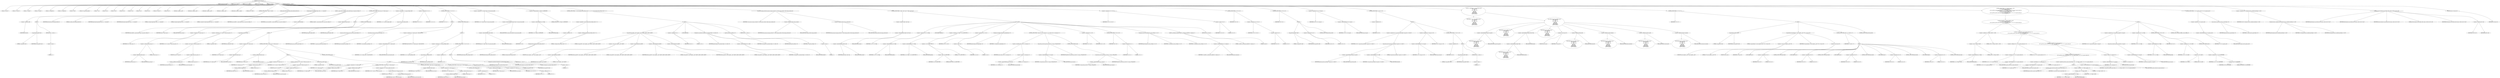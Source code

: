 digraph hostapd_notif_assoc {  
"1000124" [label = "(METHOD,hostapd_notif_assoc)" ]
"1000125" [label = "(PARAM,hostapd_data *hapd)" ]
"1000126" [label = "(PARAM,const u8 *addr)" ]
"1000127" [label = "(PARAM,const u8 *req_ies)" ]
"1000128" [label = "(PARAM,size_t req_ies_len)" ]
"1000129" [label = "(PARAM,int reassoc)" ]
"1000130" [label = "(BLOCK,,)" ]
"1000131" [label = "(LOCAL,v9: const u8 *)" ]
"1000132" [label = "(LOCAL,v10: const u8 *)" ]
"1000133" [label = "(LOCAL,v11: sta_info *)" ]
"1000134" [label = "(LOCAL,v12: sta_info *)" ]
"1000135" [label = "(LOCAL,v13: unsigned int)" ]
"1000136" [label = "(LOCAL,v14: unsigned int)" ]
"1000137" [label = "(LOCAL,v15: bool)" ]
"1000138" [label = "(LOCAL,v16: wpa_state_machine *)" ]
"1000139" [label = "(LOCAL,v17: int)" ]
"1000140" [label = "(LOCAL,v18: int)" ]
"1000141" [label = "(LOCAL,v19: u32)" ]
"1000142" [label = "(LOCAL,v20: int)" ]
"1000143" [label = "(LOCAL,v21: int)" ]
"1000144" [label = "(LOCAL,v22: int)" ]
"1000145" [label = "(LOCAL,v24: int)" ]
"1000146" [label = "(LOCAL,v25: const u8 *)" ]
"1000147" [label = "(LOCAL,v26: u8 *)" ]
"1000148" [label = "(LOCAL,fmt: unsigned __int8 *)" ]
"1000149" [label = "(LOCAL,fmta: unsigned __int8 *)" ]
"1000150" [label = "(LOCAL,fmtb: unsigned __int8 *)" ]
"1000151" [label = "(LOCAL,fmtc: unsigned __int8 *)" ]
"1000152" [label = "(LOCAL,elems: ieee802_11_elems)" ]
"1000153" [label = "(LOCAL,buf: u8 [ 1064 ])" ]
"1000154" [label = "(CONTROL_STRUCTURE,if ( !addr ),if ( !addr ))" ]
"1000155" [label = "(<operator>.logicalNot,!addr)" ]
"1000156" [label = "(IDENTIFIER,addr,!addr)" ]
"1000157" [label = "(BLOCK,,)" ]
"1000158" [label = "(wpa_printf,wpa_printf(2, fmt))" ]
"1000159" [label = "(LITERAL,2,wpa_printf(2, fmt))" ]
"1000160" [label = "(IDENTIFIER,fmt,wpa_printf(2, fmt))" ]
"1000161" [label = "(RETURN,return -1;,return -1;)" ]
"1000162" [label = "(<operator>.minus,-1)" ]
"1000163" [label = "(LITERAL,1,-1)" ]
"1000164" [label = "(random_add_randomness,random_add_randomness(addr, 6u))" ]
"1000165" [label = "(IDENTIFIER,addr,random_add_randomness(addr, 6u))" ]
"1000166" [label = "(LITERAL,6u,random_add_randomness(addr, 6u))" ]
"1000167" [label = "(hostapd_logger,hostapd_logger(hapd, addr, 1u, 2, \"associated\"))" ]
"1000168" [label = "(IDENTIFIER,hapd,hostapd_logger(hapd, addr, 1u, 2, \"associated\"))" ]
"1000169" [label = "(IDENTIFIER,addr,hostapd_logger(hapd, addr, 1u, 2, \"associated\"))" ]
"1000170" [label = "(LITERAL,1u,hostapd_logger(hapd, addr, 1u, 2, \"associated\"))" ]
"1000171" [label = "(LITERAL,2,hostapd_logger(hapd, addr, 1u, 2, \"associated\"))" ]
"1000172" [label = "(LITERAL,\"associated\",hostapd_logger(hapd, addr, 1u, 2, \"associated\"))" ]
"1000173" [label = "(ieee802_11_parse_elems,ieee802_11_parse_elems(req_ies, req_ies_len, &elems, 0))" ]
"1000174" [label = "(IDENTIFIER,req_ies,ieee802_11_parse_elems(req_ies, req_ies_len, &elems, 0))" ]
"1000175" [label = "(IDENTIFIER,req_ies_len,ieee802_11_parse_elems(req_ies, req_ies_len, &elems, 0))" ]
"1000176" [label = "(<operator>.addressOf,&elems)" ]
"1000177" [label = "(IDENTIFIER,elems,ieee802_11_parse_elems(req_ies, req_ies_len, &elems, 0))" ]
"1000178" [label = "(LITERAL,0,ieee802_11_parse_elems(req_ies, req_ies_len, &elems, 0))" ]
"1000179" [label = "(CONTROL_STRUCTURE,if ( elems.wps_ie ),if ( elems.wps_ie ))" ]
"1000180" [label = "(<operator>.fieldAccess,elems.wps_ie)" ]
"1000181" [label = "(IDENTIFIER,elems,if ( elems.wps_ie ))" ]
"1000182" [label = "(FIELD_IDENTIFIER,wps_ie,wps_ie)" ]
"1000183" [label = "(BLOCK,,)" ]
"1000184" [label = "(<operator>.assignment,v9 = elems.wps_ie - 2)" ]
"1000185" [label = "(IDENTIFIER,v9,v9 = elems.wps_ie - 2)" ]
"1000186" [label = "(<operator>.subtraction,elems.wps_ie - 2)" ]
"1000187" [label = "(<operator>.fieldAccess,elems.wps_ie)" ]
"1000188" [label = "(IDENTIFIER,elems,elems.wps_ie - 2)" ]
"1000189" [label = "(FIELD_IDENTIFIER,wps_ie,wps_ie)" ]
"1000190" [label = "(LITERAL,2,elems.wps_ie - 2)" ]
"1000191" [label = "(<operator>.assignment,v10 = (const u8 *)(elems.wps_ie_len + 2))" ]
"1000192" [label = "(IDENTIFIER,v10,v10 = (const u8 *)(elems.wps_ie_len + 2))" ]
"1000193" [label = "(<operator>.cast,(const u8 *)(elems.wps_ie_len + 2))" ]
"1000194" [label = "(UNKNOWN,const u8 *,const u8 *)" ]
"1000195" [label = "(<operator>.addition,elems.wps_ie_len + 2)" ]
"1000196" [label = "(<operator>.fieldAccess,elems.wps_ie_len)" ]
"1000197" [label = "(IDENTIFIER,elems,elems.wps_ie_len + 2)" ]
"1000198" [label = "(FIELD_IDENTIFIER,wps_ie_len,wps_ie_len)" ]
"1000199" [label = "(LITERAL,2,elems.wps_ie_len + 2)" ]
"1000200" [label = "(wpa_printf,wpa_printf(2, fmta))" ]
"1000201" [label = "(LITERAL,2,wpa_printf(2, fmta))" ]
"1000202" [label = "(IDENTIFIER,fmta,wpa_printf(2, fmta))" ]
"1000203" [label = "(CONTROL_STRUCTURE,else,else)" ]
"1000204" [label = "(BLOCK,,)" ]
"1000205" [label = "(<operator>.assignment,v25 = elems.rsn_ie)" ]
"1000206" [label = "(IDENTIFIER,v25,v25 = elems.rsn_ie)" ]
"1000207" [label = "(<operator>.fieldAccess,elems.rsn_ie)" ]
"1000208" [label = "(IDENTIFIER,elems,v25 = elems.rsn_ie)" ]
"1000209" [label = "(FIELD_IDENTIFIER,rsn_ie,rsn_ie)" ]
"1000210" [label = "(CONTROL_STRUCTURE,if ( elems.rsn_ie ),if ( elems.rsn_ie ))" ]
"1000211" [label = "(<operator>.fieldAccess,elems.rsn_ie)" ]
"1000212" [label = "(IDENTIFIER,elems,if ( elems.rsn_ie ))" ]
"1000213" [label = "(FIELD_IDENTIFIER,rsn_ie,rsn_ie)" ]
"1000214" [label = "(BLOCK,,)" ]
"1000215" [label = "(<operator>.assignment,v9 = elems.rsn_ie - 2)" ]
"1000216" [label = "(IDENTIFIER,v9,v9 = elems.rsn_ie - 2)" ]
"1000217" [label = "(<operator>.subtraction,elems.rsn_ie - 2)" ]
"1000218" [label = "(<operator>.fieldAccess,elems.rsn_ie)" ]
"1000219" [label = "(IDENTIFIER,elems,elems.rsn_ie - 2)" ]
"1000220" [label = "(FIELD_IDENTIFIER,rsn_ie,rsn_ie)" ]
"1000221" [label = "(LITERAL,2,elems.rsn_ie - 2)" ]
"1000222" [label = "(<operator>.assignment,v10 = (const u8 *)(elems.rsn_ie_len + 2))" ]
"1000223" [label = "(IDENTIFIER,v10,v10 = (const u8 *)(elems.rsn_ie_len + 2))" ]
"1000224" [label = "(<operator>.cast,(const u8 *)(elems.rsn_ie_len + 2))" ]
"1000225" [label = "(UNKNOWN,const u8 *,const u8 *)" ]
"1000226" [label = "(<operator>.addition,elems.rsn_ie_len + 2)" ]
"1000227" [label = "(<operator>.fieldAccess,elems.rsn_ie_len)" ]
"1000228" [label = "(IDENTIFIER,elems,elems.rsn_ie_len + 2)" ]
"1000229" [label = "(FIELD_IDENTIFIER,rsn_ie_len,rsn_ie_len)" ]
"1000230" [label = "(LITERAL,2,elems.rsn_ie_len + 2)" ]
"1000231" [label = "(wpa_printf,wpa_printf(2, fmta))" ]
"1000232" [label = "(LITERAL,2,wpa_printf(2, fmta))" ]
"1000233" [label = "(IDENTIFIER,fmta,wpa_printf(2, fmta))" ]
"1000234" [label = "(CONTROL_STRUCTURE,else,else)" ]
"1000235" [label = "(BLOCK,,)" ]
"1000236" [label = "(<operator>.assignment,v10 = elems.wpa_ie)" ]
"1000237" [label = "(IDENTIFIER,v10,v10 = elems.wpa_ie)" ]
"1000238" [label = "(<operator>.fieldAccess,elems.wpa_ie)" ]
"1000239" [label = "(IDENTIFIER,elems,v10 = elems.wpa_ie)" ]
"1000240" [label = "(FIELD_IDENTIFIER,wpa_ie,wpa_ie)" ]
"1000241" [label = "(CONTROL_STRUCTURE,if ( elems.wpa_ie ),if ( elems.wpa_ie ))" ]
"1000242" [label = "(<operator>.fieldAccess,elems.wpa_ie)" ]
"1000243" [label = "(IDENTIFIER,elems,if ( elems.wpa_ie ))" ]
"1000244" [label = "(FIELD_IDENTIFIER,wpa_ie,wpa_ie)" ]
"1000245" [label = "(<operator>.assignment,v25 = (const u8 *)elems.wpa_ie_len)" ]
"1000246" [label = "(IDENTIFIER,v25,v25 = (const u8 *)elems.wpa_ie_len)" ]
"1000247" [label = "(<operator>.cast,(const u8 *)elems.wpa_ie_len)" ]
"1000248" [label = "(UNKNOWN,const u8 *,const u8 *)" ]
"1000249" [label = "(<operator>.fieldAccess,elems.wpa_ie_len)" ]
"1000250" [label = "(IDENTIFIER,elems,(const u8 *)elems.wpa_ie_len)" ]
"1000251" [label = "(FIELD_IDENTIFIER,wpa_ie_len,wpa_ie_len)" ]
"1000252" [label = "(CONTROL_STRUCTURE,if ( elems.wpa_ie ),if ( elems.wpa_ie ))" ]
"1000253" [label = "(<operator>.fieldAccess,elems.wpa_ie)" ]
"1000254" [label = "(IDENTIFIER,elems,if ( elems.wpa_ie ))" ]
"1000255" [label = "(FIELD_IDENTIFIER,wpa_ie,wpa_ie)" ]
"1000256" [label = "(<operator>.assignment,v9 = elems.wpa_ie - 2)" ]
"1000257" [label = "(IDENTIFIER,v9,v9 = elems.wpa_ie - 2)" ]
"1000258" [label = "(<operator>.subtraction,elems.wpa_ie - 2)" ]
"1000259" [label = "(<operator>.fieldAccess,elems.wpa_ie)" ]
"1000260" [label = "(IDENTIFIER,elems,elems.wpa_ie - 2)" ]
"1000261" [label = "(FIELD_IDENTIFIER,wpa_ie,wpa_ie)" ]
"1000262" [label = "(LITERAL,2,elems.wpa_ie - 2)" ]
"1000263" [label = "(CONTROL_STRUCTURE,else,else)" ]
"1000264" [label = "(<operator>.assignment,v9 = 0)" ]
"1000265" [label = "(IDENTIFIER,v9,v9 = 0)" ]
"1000266" [label = "(LITERAL,0,v9 = 0)" ]
"1000267" [label = "(CONTROL_STRUCTURE,if ( elems.wpa_ie ),if ( elems.wpa_ie ))" ]
"1000268" [label = "(<operator>.fieldAccess,elems.wpa_ie)" ]
"1000269" [label = "(IDENTIFIER,elems,if ( elems.wpa_ie ))" ]
"1000270" [label = "(FIELD_IDENTIFIER,wpa_ie,wpa_ie)" ]
"1000271" [label = "(<operator>.assignment,v10 = v25 + 2)" ]
"1000272" [label = "(IDENTIFIER,v10,v10 = v25 + 2)" ]
"1000273" [label = "(<operator>.addition,v25 + 2)" ]
"1000274" [label = "(IDENTIFIER,v25,v25 + 2)" ]
"1000275" [label = "(LITERAL,2,v25 + 2)" ]
"1000276" [label = "(wpa_printf,wpa_printf(2, fmta))" ]
"1000277" [label = "(LITERAL,2,wpa_printf(2, fmta))" ]
"1000278" [label = "(IDENTIFIER,fmta,wpa_printf(2, fmta))" ]
"1000279" [label = "(<operator>.assignment,v11 = ap_get_sta(hapd, addr))" ]
"1000280" [label = "(IDENTIFIER,v11,v11 = ap_get_sta(hapd, addr))" ]
"1000281" [label = "(ap_get_sta,ap_get_sta(hapd, addr))" ]
"1000282" [label = "(IDENTIFIER,hapd,ap_get_sta(hapd, addr))" ]
"1000283" [label = "(IDENTIFIER,addr,ap_get_sta(hapd, addr))" ]
"1000284" [label = "(<operator>.assignment,v12 = v11)" ]
"1000285" [label = "(IDENTIFIER,v12,v12 = v11)" ]
"1000286" [label = "(IDENTIFIER,v11,v12 = v11)" ]
"1000287" [label = "(CONTROL_STRUCTURE,if ( v11 ),if ( v11 ))" ]
"1000288" [label = "(IDENTIFIER,v11,if ( v11 ))" ]
"1000289" [label = "(BLOCK,,)" ]
"1000290" [label = "(ap_sta_no_session_timeout,ap_sta_no_session_timeout(hapd, v11))" ]
"1000291" [label = "(IDENTIFIER,hapd,ap_sta_no_session_timeout(hapd, v11))" ]
"1000292" [label = "(IDENTIFIER,v11,ap_sta_no_session_timeout(hapd, v11))" ]
"1000293" [label = "(accounting_sta_stop,accounting_sta_stop(hapd, v12))" ]
"1000294" [label = "(IDENTIFIER,hapd,accounting_sta_stop(hapd, v12))" ]
"1000295" [label = "(IDENTIFIER,v12,accounting_sta_stop(hapd, v12))" ]
"1000296" [label = "(<operator>.assignment,v12->timeout_next = STA_NULLFUNC)" ]
"1000297" [label = "(<operator>.indirectFieldAccess,v12->timeout_next)" ]
"1000298" [label = "(IDENTIFIER,v12,v12->timeout_next = STA_NULLFUNC)" ]
"1000299" [label = "(FIELD_IDENTIFIER,timeout_next,timeout_next)" ]
"1000300" [label = "(IDENTIFIER,STA_NULLFUNC,v12->timeout_next = STA_NULLFUNC)" ]
"1000301" [label = "(CONTROL_STRUCTURE,else,else)" ]
"1000302" [label = "(BLOCK,,)" ]
"1000303" [label = "(<operator>.assignment,v12 = ap_sta_add(hapd, addr))" ]
"1000304" [label = "(IDENTIFIER,v12,v12 = ap_sta_add(hapd, addr))" ]
"1000305" [label = "(ap_sta_add,ap_sta_add(hapd, addr))" ]
"1000306" [label = "(IDENTIFIER,hapd,ap_sta_add(hapd, addr))" ]
"1000307" [label = "(IDENTIFIER,addr,ap_sta_add(hapd, addr))" ]
"1000308" [label = "(CONTROL_STRUCTURE,if ( !v12 ),if ( !v12 ))" ]
"1000309" [label = "(<operator>.logicalNot,!v12)" ]
"1000310" [label = "(IDENTIFIER,v12,!v12)" ]
"1000311" [label = "(BLOCK,,)" ]
"1000312" [label = "(hostapd_drv_sta_disassoc,hostapd_drv_sta_disassoc(hapd, addr, 5))" ]
"1000313" [label = "(IDENTIFIER,hapd,hostapd_drv_sta_disassoc(hapd, addr, 5))" ]
"1000314" [label = "(IDENTIFIER,addr,hostapd_drv_sta_disassoc(hapd, addr, 5))" ]
"1000315" [label = "(LITERAL,5,hostapd_drv_sta_disassoc(hapd, addr, 5))" ]
"1000316" [label = "(RETURN,return -1;,return -1;)" ]
"1000317" [label = "(<operator>.minus,-1)" ]
"1000318" [label = "(LITERAL,1,-1)" ]
"1000319" [label = "(<operator>.assignment,v13 = hapd->iface->drv_max_acl_mac_addrs)" ]
"1000320" [label = "(IDENTIFIER,v13,v13 = hapd->iface->drv_max_acl_mac_addrs)" ]
"1000321" [label = "(<operator>.indirectFieldAccess,hapd->iface->drv_max_acl_mac_addrs)" ]
"1000322" [label = "(<operator>.indirectFieldAccess,hapd->iface)" ]
"1000323" [label = "(IDENTIFIER,hapd,v13 = hapd->iface->drv_max_acl_mac_addrs)" ]
"1000324" [label = "(FIELD_IDENTIFIER,iface,iface)" ]
"1000325" [label = "(FIELD_IDENTIFIER,drv_max_acl_mac_addrs,drv_max_acl_mac_addrs)" ]
"1000326" [label = "(<operators>.assignmentAnd,v12->flags &= 0xFFFECFFF)" ]
"1000327" [label = "(<operator>.indirectFieldAccess,v12->flags)" ]
"1000328" [label = "(IDENTIFIER,v12,v12->flags &= 0xFFFECFFF)" ]
"1000329" [label = "(FIELD_IDENTIFIER,flags,flags)" ]
"1000330" [label = "(LITERAL,0xFFFECFFF,v12->flags &= 0xFFFECFFF)" ]
"1000331" [label = "(CONTROL_STRUCTURE,if ( !v13 && hostapd_check_acl(hapd, addr, 0) != 1 ),if ( !v13 && hostapd_check_acl(hapd, addr, 0) != 1 ))" ]
"1000332" [label = "(<operator>.logicalAnd,!v13 && hostapd_check_acl(hapd, addr, 0) != 1)" ]
"1000333" [label = "(<operator>.logicalNot,!v13)" ]
"1000334" [label = "(IDENTIFIER,v13,!v13)" ]
"1000335" [label = "(<operator>.notEquals,hostapd_check_acl(hapd, addr, 0) != 1)" ]
"1000336" [label = "(hostapd_check_acl,hostapd_check_acl(hapd, addr, 0))" ]
"1000337" [label = "(IDENTIFIER,hapd,hostapd_check_acl(hapd, addr, 0))" ]
"1000338" [label = "(IDENTIFIER,addr,hostapd_check_acl(hapd, addr, 0))" ]
"1000339" [label = "(LITERAL,0,hostapd_check_acl(hapd, addr, 0))" ]
"1000340" [label = "(LITERAL,1,hostapd_check_acl(hapd, addr, 0) != 1)" ]
"1000341" [label = "(BLOCK,,)" ]
"1000342" [label = "(wpa_printf,wpa_printf(3, (const unsigned __int8 *)addr[2], addr[3], addr[4], addr[5]))" ]
"1000343" [label = "(LITERAL,3,wpa_printf(3, (const unsigned __int8 *)addr[2], addr[3], addr[4], addr[5]))" ]
"1000344" [label = "(<operator>.cast,(const unsigned __int8 *)addr[2])" ]
"1000345" [label = "(UNKNOWN,const unsigned __int8 *,const unsigned __int8 *)" ]
"1000346" [label = "(<operator>.indirectIndexAccess,addr[2])" ]
"1000347" [label = "(IDENTIFIER,addr,(const unsigned __int8 *)addr[2])" ]
"1000348" [label = "(LITERAL,2,(const unsigned __int8 *)addr[2])" ]
"1000349" [label = "(<operator>.indirectIndexAccess,addr[3])" ]
"1000350" [label = "(IDENTIFIER,addr,wpa_printf(3, (const unsigned __int8 *)addr[2], addr[3], addr[4], addr[5]))" ]
"1000351" [label = "(LITERAL,3,wpa_printf(3, (const unsigned __int8 *)addr[2], addr[3], addr[4], addr[5]))" ]
"1000352" [label = "(<operator>.indirectIndexAccess,addr[4])" ]
"1000353" [label = "(IDENTIFIER,addr,wpa_printf(3, (const unsigned __int8 *)addr[2], addr[3], addr[4], addr[5]))" ]
"1000354" [label = "(LITERAL,4,wpa_printf(3, (const unsigned __int8 *)addr[2], addr[3], addr[4], addr[5]))" ]
"1000355" [label = "(<operator>.indirectIndexAccess,addr[5])" ]
"1000356" [label = "(IDENTIFIER,addr,wpa_printf(3, (const unsigned __int8 *)addr[2], addr[3], addr[4], addr[5]))" ]
"1000357" [label = "(LITERAL,5,wpa_printf(3, (const unsigned __int8 *)addr[2], addr[3], addr[4], addr[5]))" ]
"1000358" [label = "(<operator>.assignment,v24 = 1)" ]
"1000359" [label = "(IDENTIFIER,v24,v24 = 1)" ]
"1000360" [label = "(LITERAL,1,v24 = 1)" ]
"1000361" [label = "(JUMP_TARGET,fail)" ]
"1000362" [label = "(hostapd_drv_sta_disassoc,hostapd_drv_sta_disassoc(hapd, v12->addr, v24))" ]
"1000363" [label = "(IDENTIFIER,hapd,hostapd_drv_sta_disassoc(hapd, v12->addr, v24))" ]
"1000364" [label = "(<operator>.indirectFieldAccess,v12->addr)" ]
"1000365" [label = "(IDENTIFIER,v12,hostapd_drv_sta_disassoc(hapd, v12->addr, v24))" ]
"1000366" [label = "(FIELD_IDENTIFIER,addr,addr)" ]
"1000367" [label = "(IDENTIFIER,v24,hostapd_drv_sta_disassoc(hapd, v12->addr, v24))" ]
"1000368" [label = "(ap_free_sta,ap_free_sta(hapd, v12))" ]
"1000369" [label = "(IDENTIFIER,hapd,ap_free_sta(hapd, v12))" ]
"1000370" [label = "(IDENTIFIER,v12,ap_free_sta(hapd, v12))" ]
"1000371" [label = "(RETURN,return -1;,return -1;)" ]
"1000372" [label = "(<operator>.minus,-1)" ]
"1000373" [label = "(LITERAL,1,-1)" ]
"1000374" [label = "(ap_copy_sta_supp_op_classes,ap_copy_sta_supp_op_classes(v12, elems.supp_op_classes, elems.supp_op_classes_len))" ]
"1000375" [label = "(IDENTIFIER,v12,ap_copy_sta_supp_op_classes(v12, elems.supp_op_classes, elems.supp_op_classes_len))" ]
"1000376" [label = "(<operator>.fieldAccess,elems.supp_op_classes)" ]
"1000377" [label = "(IDENTIFIER,elems,ap_copy_sta_supp_op_classes(v12, elems.supp_op_classes, elems.supp_op_classes_len))" ]
"1000378" [label = "(FIELD_IDENTIFIER,supp_op_classes,supp_op_classes)" ]
"1000379" [label = "(<operator>.fieldAccess,elems.supp_op_classes_len)" ]
"1000380" [label = "(IDENTIFIER,elems,ap_copy_sta_supp_op_classes(v12, elems.supp_op_classes, elems.supp_op_classes_len))" ]
"1000381" [label = "(FIELD_IDENTIFIER,supp_op_classes_len,supp_op_classes_len)" ]
"1000382" [label = "(CONTROL_STRUCTURE,if ( !hapd->conf->wpa ),if ( !hapd->conf->wpa ))" ]
"1000383" [label = "(<operator>.logicalNot,!hapd->conf->wpa)" ]
"1000384" [label = "(<operator>.indirectFieldAccess,hapd->conf->wpa)" ]
"1000385" [label = "(<operator>.indirectFieldAccess,hapd->conf)" ]
"1000386" [label = "(IDENTIFIER,hapd,!hapd->conf->wpa)" ]
"1000387" [label = "(FIELD_IDENTIFIER,conf,conf)" ]
"1000388" [label = "(FIELD_IDENTIFIER,wpa,wpa)" ]
"1000389" [label = "(BLOCK,,)" ]
"1000390" [label = "(<operator>.assignment,v14 = v12->flags)" ]
"1000391" [label = "(IDENTIFIER,v14,v14 = v12->flags)" ]
"1000392" [label = "(<operator>.indirectFieldAccess,v12->flags)" ]
"1000393" [label = "(IDENTIFIER,v12,v14 = v12->flags)" ]
"1000394" [label = "(FIELD_IDENTIFIER,flags,flags)" ]
"1000395" [label = "(JUMP_TARGET,LABEL_18)" ]
"1000396" [label = "(<operator>.assignment,v12->flags = v14 & 0xFFF7FFFF | 3)" ]
"1000397" [label = "(<operator>.indirectFieldAccess,v12->flags)" ]
"1000398" [label = "(IDENTIFIER,v12,v12->flags = v14 & 0xFFF7FFFF | 3)" ]
"1000399" [label = "(FIELD_IDENTIFIER,flags,flags)" ]
"1000400" [label = "(<operator>.or,v14 & 0xFFF7FFFF | 3)" ]
"1000401" [label = "(<operator>.and,v14 & 0xFFF7FFFF)" ]
"1000402" [label = "(IDENTIFIER,v14,v14 & 0xFFF7FFFF)" ]
"1000403" [label = "(LITERAL,0xFFF7FFFF,v14 & 0xFFF7FFFF)" ]
"1000404" [label = "(LITERAL,3,v14 & 0xFFF7FFFF | 3)" ]
"1000405" [label = "(<operator>.assignment,v20 = v14 & 2)" ]
"1000406" [label = "(IDENTIFIER,v20,v20 = v14 & 2)" ]
"1000407" [label = "(<operator>.and,v14 & 2)" ]
"1000408" [label = "(IDENTIFIER,v14,v14 & 2)" ]
"1000409" [label = "(LITERAL,2,v14 & 2)" ]
"1000410" [label = "(hostapd_set_sta_flags,hostapd_set_sta_flags(hapd, v12))" ]
"1000411" [label = "(IDENTIFIER,hapd,hostapd_set_sta_flags(hapd, v12))" ]
"1000412" [label = "(IDENTIFIER,v12,hostapd_set_sta_flags(hapd, v12))" ]
"1000413" [label = "(CONTROL_STRUCTURE,if ( reassoc && v12->auth_alg == 2 ),if ( reassoc && v12->auth_alg == 2 ))" ]
"1000414" [label = "(<operator>.logicalAnd,reassoc && v12->auth_alg == 2)" ]
"1000415" [label = "(IDENTIFIER,reassoc,reassoc && v12->auth_alg == 2)" ]
"1000416" [label = "(<operator>.equals,v12->auth_alg == 2)" ]
"1000417" [label = "(<operator>.indirectFieldAccess,v12->auth_alg)" ]
"1000418" [label = "(IDENTIFIER,v12,v12->auth_alg == 2)" ]
"1000419" [label = "(FIELD_IDENTIFIER,auth_alg,auth_alg)" ]
"1000420" [label = "(LITERAL,2,v12->auth_alg == 2)" ]
"1000421" [label = "(wpa_auth_sm_event,wpa_auth_sm_event(v12->wpa_sm, WPA_ASSOC_FT))" ]
"1000422" [label = "(<operator>.indirectFieldAccess,v12->wpa_sm)" ]
"1000423" [label = "(IDENTIFIER,v12,wpa_auth_sm_event(v12->wpa_sm, WPA_ASSOC_FT))" ]
"1000424" [label = "(FIELD_IDENTIFIER,wpa_sm,wpa_sm)" ]
"1000425" [label = "(IDENTIFIER,WPA_ASSOC_FT,wpa_auth_sm_event(v12->wpa_sm, WPA_ASSOC_FT))" ]
"1000426" [label = "(CONTROL_STRUCTURE,else,else)" ]
"1000427" [label = "(wpa_auth_sm_event,wpa_auth_sm_event(v12->wpa_sm, WPA_ASSOC))" ]
"1000428" [label = "(<operator>.indirectFieldAccess,v12->wpa_sm)" ]
"1000429" [label = "(IDENTIFIER,v12,wpa_auth_sm_event(v12->wpa_sm, WPA_ASSOC))" ]
"1000430" [label = "(FIELD_IDENTIFIER,wpa_sm,wpa_sm)" ]
"1000431" [label = "(IDENTIFIER,WPA_ASSOC,wpa_auth_sm_event(v12->wpa_sm, WPA_ASSOC))" ]
"1000432" [label = "(<operator>.assignment,v21 = v20)" ]
"1000433" [label = "(IDENTIFIER,v21,v21 = v20)" ]
"1000434" [label = "(IDENTIFIER,v20,v21 = v20)" ]
"1000435" [label = "(CONTROL_STRUCTURE,if ( v20 ),if ( v20 ))" ]
"1000436" [label = "(IDENTIFIER,v20,if ( v20 ))" ]
"1000437" [label = "(<operator>.assignment,v21 = 1)" ]
"1000438" [label = "(IDENTIFIER,v21,v21 = 1)" ]
"1000439" [label = "(LITERAL,1,v21 = 1)" ]
"1000440" [label = "(hostapd_new_assoc_sta,hostapd_new_assoc_sta(hapd, v12, v21))" ]
"1000441" [label = "(IDENTIFIER,hapd,hostapd_new_assoc_sta(hapd, v12, v21))" ]
"1000442" [label = "(IDENTIFIER,v12,hostapd_new_assoc_sta(hapd, v12, v21))" ]
"1000443" [label = "(IDENTIFIER,v21,hostapd_new_assoc_sta(hapd, v12, v21))" ]
"1000444" [label = "(ieee802_1x_notify_port_enabled,ieee802_1x_notify_port_enabled(v12->eapol_sm, 1))" ]
"1000445" [label = "(<operator>.indirectFieldAccess,v12->eapol_sm)" ]
"1000446" [label = "(IDENTIFIER,v12,ieee802_1x_notify_port_enabled(v12->eapol_sm, 1))" ]
"1000447" [label = "(FIELD_IDENTIFIER,eapol_sm,eapol_sm)" ]
"1000448" [label = "(LITERAL,1,ieee802_1x_notify_port_enabled(v12->eapol_sm, 1))" ]
"1000449" [label = "(RETURN,return 0;,return 0;)" ]
"1000450" [label = "(LITERAL,0,return 0;)" ]
"1000451" [label = "(<operator>.assignment,v15 = v10 == 0)" ]
"1000452" [label = "(IDENTIFIER,v15,v15 = v10 == 0)" ]
"1000453" [label = "(<operator>.equals,v10 == 0)" ]
"1000454" [label = "(IDENTIFIER,v10,v10 == 0)" ]
"1000455" [label = "(LITERAL,0,v10 == 0)" ]
"1000456" [label = "(CONTROL_STRUCTURE,if ( v10 ),if ( v10 ))" ]
"1000457" [label = "(IDENTIFIER,v10,if ( v10 ))" ]
"1000458" [label = "(<operator>.assignment,v15 = v9 == 0)" ]
"1000459" [label = "(IDENTIFIER,v15,v15 = v9 == 0)" ]
"1000460" [label = "(<operator>.equals,v9 == 0)" ]
"1000461" [label = "(IDENTIFIER,v9,v9 == 0)" ]
"1000462" [label = "(LITERAL,0,v9 == 0)" ]
"1000463" [label = "(CONTROL_STRUCTURE,if ( v15 ),if ( v15 ))" ]
"1000464" [label = "(IDENTIFIER,v15,if ( v15 ))" ]
"1000465" [label = "(BLOCK,,)" ]
"1000466" [label = "(wpa_printf,wpa_printf(2, fmtb))" ]
"1000467" [label = "(LITERAL,2,wpa_printf(2, fmtb))" ]
"1000468" [label = "(IDENTIFIER,fmtb,wpa_printf(2, fmtb))" ]
"1000469" [label = "(<operator>.assignment,v24 = 13)" ]
"1000470" [label = "(IDENTIFIER,v24,v24 = 13)" ]
"1000471" [label = "(LITERAL,13,v24 = 13)" ]
"1000472" [label = "(CONTROL_STRUCTURE,goto fail;,goto fail;)" ]
"1000473" [label = "(<operator>.assignment,v16 = v12->wpa_sm)" ]
"1000474" [label = "(IDENTIFIER,v16,v16 = v12->wpa_sm)" ]
"1000475" [label = "(<operator>.indirectFieldAccess,v12->wpa_sm)" ]
"1000476" [label = "(IDENTIFIER,v12,v16 = v12->wpa_sm)" ]
"1000477" [label = "(FIELD_IDENTIFIER,wpa_sm,wpa_sm)" ]
"1000478" [label = "(CONTROL_STRUCTURE,if ( !v16 ),if ( !v16 ))" ]
"1000479" [label = "(<operator>.logicalNot,!v16)" ]
"1000480" [label = "(IDENTIFIER,v16,!v16)" ]
"1000481" [label = "(BLOCK,,)" ]
"1000482" [label = "(<operator>.assignment,v16 = wpa_auth_sta_init(hapd->wpa_auth, v12->addr, 0))" ]
"1000483" [label = "(IDENTIFIER,v16,v16 = wpa_auth_sta_init(hapd->wpa_auth, v12->addr, 0))" ]
"1000484" [label = "(wpa_auth_sta_init,wpa_auth_sta_init(hapd->wpa_auth, v12->addr, 0))" ]
"1000485" [label = "(<operator>.indirectFieldAccess,hapd->wpa_auth)" ]
"1000486" [label = "(IDENTIFIER,hapd,wpa_auth_sta_init(hapd->wpa_auth, v12->addr, 0))" ]
"1000487" [label = "(FIELD_IDENTIFIER,wpa_auth,wpa_auth)" ]
"1000488" [label = "(<operator>.indirectFieldAccess,v12->addr)" ]
"1000489" [label = "(IDENTIFIER,v12,wpa_auth_sta_init(hapd->wpa_auth, v12->addr, 0))" ]
"1000490" [label = "(FIELD_IDENTIFIER,addr,addr)" ]
"1000491" [label = "(LITERAL,0,wpa_auth_sta_init(hapd->wpa_auth, v12->addr, 0))" ]
"1000492" [label = "(<operator>.assignment,v12->wpa_sm = v16)" ]
"1000493" [label = "(<operator>.indirectFieldAccess,v12->wpa_sm)" ]
"1000494" [label = "(IDENTIFIER,v12,v12->wpa_sm = v16)" ]
"1000495" [label = "(FIELD_IDENTIFIER,wpa_sm,wpa_sm)" ]
"1000496" [label = "(IDENTIFIER,v16,v12->wpa_sm = v16)" ]
"1000497" [label = "(CONTROL_STRUCTURE,if ( !v16 ),if ( !v16 ))" ]
"1000498" [label = "(<operator>.logicalNot,!v16)" ]
"1000499" [label = "(IDENTIFIER,v16,!v16)" ]
"1000500" [label = "(BLOCK,,)" ]
"1000501" [label = "(wpa_printf,wpa_printf(5, fmtb))" ]
"1000502" [label = "(LITERAL,5,wpa_printf(5, fmtb))" ]
"1000503" [label = "(IDENTIFIER,fmtb,wpa_printf(5, fmtb))" ]
"1000504" [label = "(RETURN,return -1;,return -1;)" ]
"1000505" [label = "(<operator>.minus,-1)" ]
"1000506" [label = "(LITERAL,1,-1)" ]
"1000507" [label = "(<operator>.assignment,v17 = wpa_validate_wpa_ie(\n          hapd->wpa_auth,\n          v16,\n          hapd->iface->freq,\n          v9,\n          (size_t)v10,\n          elems.mdie,\n          elems.mdie_len,\n          elems.owe_dh,\n          elems.owe_dh_len))" ]
"1000508" [label = "(IDENTIFIER,v17,v17 = wpa_validate_wpa_ie(\n          hapd->wpa_auth,\n          v16,\n          hapd->iface->freq,\n          v9,\n          (size_t)v10,\n          elems.mdie,\n          elems.mdie_len,\n          elems.owe_dh,\n          elems.owe_dh_len))" ]
"1000509" [label = "(wpa_validate_wpa_ie,wpa_validate_wpa_ie(\n          hapd->wpa_auth,\n          v16,\n          hapd->iface->freq,\n          v9,\n          (size_t)v10,\n          elems.mdie,\n          elems.mdie_len,\n          elems.owe_dh,\n          elems.owe_dh_len))" ]
"1000510" [label = "(<operator>.indirectFieldAccess,hapd->wpa_auth)" ]
"1000511" [label = "(IDENTIFIER,hapd,wpa_validate_wpa_ie(\n          hapd->wpa_auth,\n          v16,\n          hapd->iface->freq,\n          v9,\n          (size_t)v10,\n          elems.mdie,\n          elems.mdie_len,\n          elems.owe_dh,\n          elems.owe_dh_len))" ]
"1000512" [label = "(FIELD_IDENTIFIER,wpa_auth,wpa_auth)" ]
"1000513" [label = "(IDENTIFIER,v16,wpa_validate_wpa_ie(\n          hapd->wpa_auth,\n          v16,\n          hapd->iface->freq,\n          v9,\n          (size_t)v10,\n          elems.mdie,\n          elems.mdie_len,\n          elems.owe_dh,\n          elems.owe_dh_len))" ]
"1000514" [label = "(<operator>.indirectFieldAccess,hapd->iface->freq)" ]
"1000515" [label = "(<operator>.indirectFieldAccess,hapd->iface)" ]
"1000516" [label = "(IDENTIFIER,hapd,wpa_validate_wpa_ie(\n          hapd->wpa_auth,\n          v16,\n          hapd->iface->freq,\n          v9,\n          (size_t)v10,\n          elems.mdie,\n          elems.mdie_len,\n          elems.owe_dh,\n          elems.owe_dh_len))" ]
"1000517" [label = "(FIELD_IDENTIFIER,iface,iface)" ]
"1000518" [label = "(FIELD_IDENTIFIER,freq,freq)" ]
"1000519" [label = "(IDENTIFIER,v9,wpa_validate_wpa_ie(\n          hapd->wpa_auth,\n          v16,\n          hapd->iface->freq,\n          v9,\n          (size_t)v10,\n          elems.mdie,\n          elems.mdie_len,\n          elems.owe_dh,\n          elems.owe_dh_len))" ]
"1000520" [label = "(<operator>.cast,(size_t)v10)" ]
"1000521" [label = "(UNKNOWN,size_t,size_t)" ]
"1000522" [label = "(IDENTIFIER,v10,(size_t)v10)" ]
"1000523" [label = "(<operator>.fieldAccess,elems.mdie)" ]
"1000524" [label = "(IDENTIFIER,elems,wpa_validate_wpa_ie(\n          hapd->wpa_auth,\n          v16,\n          hapd->iface->freq,\n          v9,\n          (size_t)v10,\n          elems.mdie,\n          elems.mdie_len,\n          elems.owe_dh,\n          elems.owe_dh_len))" ]
"1000525" [label = "(FIELD_IDENTIFIER,mdie,mdie)" ]
"1000526" [label = "(<operator>.fieldAccess,elems.mdie_len)" ]
"1000527" [label = "(IDENTIFIER,elems,wpa_validate_wpa_ie(\n          hapd->wpa_auth,\n          v16,\n          hapd->iface->freq,\n          v9,\n          (size_t)v10,\n          elems.mdie,\n          elems.mdie_len,\n          elems.owe_dh,\n          elems.owe_dh_len))" ]
"1000528" [label = "(FIELD_IDENTIFIER,mdie_len,mdie_len)" ]
"1000529" [label = "(<operator>.fieldAccess,elems.owe_dh)" ]
"1000530" [label = "(IDENTIFIER,elems,wpa_validate_wpa_ie(\n          hapd->wpa_auth,\n          v16,\n          hapd->iface->freq,\n          v9,\n          (size_t)v10,\n          elems.mdie,\n          elems.mdie_len,\n          elems.owe_dh,\n          elems.owe_dh_len))" ]
"1000531" [label = "(FIELD_IDENTIFIER,owe_dh,owe_dh)" ]
"1000532" [label = "(<operator>.fieldAccess,elems.owe_dh_len)" ]
"1000533" [label = "(IDENTIFIER,elems,wpa_validate_wpa_ie(\n          hapd->wpa_auth,\n          v16,\n          hapd->iface->freq,\n          v9,\n          (size_t)v10,\n          elems.mdie,\n          elems.mdie_len,\n          elems.owe_dh,\n          elems.owe_dh_len))" ]
"1000534" [label = "(FIELD_IDENTIFIER,owe_dh_len,owe_dh_len)" ]
"1000535" [label = "(CONTROL_STRUCTURE,if ( v17 ),if ( v17 ))" ]
"1000536" [label = "(IDENTIFIER,v17,if ( v17 ))" ]
"1000537" [label = "(BLOCK,,)" ]
"1000538" [label = "(wpa_printf,wpa_printf(2, fmtc))" ]
"1000539" [label = "(LITERAL,2,wpa_printf(2, fmtc))" ]
"1000540" [label = "(IDENTIFIER,fmtc,wpa_printf(2, fmtc))" ]
"1000541" [label = "(wpa_hexdump,wpa_hexdump(2, (const unsigned __int8 *)\"IE\", v9, (size_t)v10))" ]
"1000542" [label = "(LITERAL,2,wpa_hexdump(2, (const unsigned __int8 *)\"IE\", v9, (size_t)v10))" ]
"1000543" [label = "(<operator>.cast,(const unsigned __int8 *)\"IE\")" ]
"1000544" [label = "(UNKNOWN,const unsigned __int8 *,const unsigned __int8 *)" ]
"1000545" [label = "(LITERAL,\"IE\",(const unsigned __int8 *)\"IE\")" ]
"1000546" [label = "(IDENTIFIER,v9,wpa_hexdump(2, (const unsigned __int8 *)\"IE\", v9, (size_t)v10))" ]
"1000547" [label = "(<operator>.cast,(size_t)v10)" ]
"1000548" [label = "(UNKNOWN,size_t,size_t)" ]
"1000549" [label = "(IDENTIFIER,v10,(size_t)v10)" ]
"1000550" [label = "(CONTROL_STRUCTURE,switch ( v17 ),switch ( v17 ))" ]
"1000551" [label = "(IDENTIFIER,v17,switch ( v17 ))" ]
"1000552" [label = "(BLOCK,,)" ]
"1000553" [label = "(JUMP_TARGET,case 2)" ]
"1000554" [label = "(<operator>.assignment,v24 = 18)" ]
"1000555" [label = "(IDENTIFIER,v24,v24 = 18)" ]
"1000556" [label = "(LITERAL,18,v24 = 18)" ]
"1000557" [label = "(CONTROL_STRUCTURE,break;,break;)" ]
"1000558" [label = "(JUMP_TARGET,case 3)" ]
"1000559" [label = "(<operator>.assignment,v24 = 19)" ]
"1000560" [label = "(IDENTIFIER,v24,v24 = 19)" ]
"1000561" [label = "(LITERAL,19,v24 = 19)" ]
"1000562" [label = "(CONTROL_STRUCTURE,break;,break;)" ]
"1000563" [label = "(JUMP_TARGET,case 4)" ]
"1000564" [label = "(<operator>.assignment,v24 = 20)" ]
"1000565" [label = "(IDENTIFIER,v24,v24 = 20)" ]
"1000566" [label = "(LITERAL,20,v24 = 20)" ]
"1000567" [label = "(CONTROL_STRUCTURE,break;,break;)" ]
"1000568" [label = "(JUMP_TARGET,case 8)" ]
"1000569" [label = "(<operator>.assignment,v24 = 24)" ]
"1000570" [label = "(IDENTIFIER,v24,v24 = 24)" ]
"1000571" [label = "(LITERAL,24,v24 = 24)" ]
"1000572" [label = "(CONTROL_STRUCTURE,break;,break;)" ]
"1000573" [label = "(JUMP_TARGET,default)" ]
"1000574" [label = "(<operator>.assignment,v24 = 13)" ]
"1000575" [label = "(IDENTIFIER,v24,v24 = 13)" ]
"1000576" [label = "(LITERAL,13,v24 = 13)" ]
"1000577" [label = "(CONTROL_STRUCTURE,break;,break;)" ]
"1000578" [label = "(CONTROL_STRUCTURE,goto fail;,goto fail;)" ]
"1000579" [label = "(CONTROL_STRUCTURE,if ( (v12->flags & 0x402) != 1026\n    || (v22 = v12->sa_query_timed_out) != 0\n    || v12->sa_query_count > 0\n    && ((ap_check_sa_query_timeout(hapd, v12), (~v12->flags & 0x402) != 0) || v12->sa_query_timed_out)\n    || v12->auth_alg == 2 ),if ( (v12->flags & 0x402) != 1026\n    || (v22 = v12->sa_query_timed_out) != 0\n    || v12->sa_query_count > 0\n    && ((ap_check_sa_query_timeout(hapd, v12), (~v12->flags & 0x402) != 0) || v12->sa_query_timed_out)\n    || v12->auth_alg == 2 ))" ]
"1000580" [label = "(<operator>.logicalOr,(v12->flags & 0x402) != 1026\n    || (v22 = v12->sa_query_timed_out) != 0\n    || v12->sa_query_count > 0\n    && ((ap_check_sa_query_timeout(hapd, v12), (~v12->flags & 0x402) != 0) || v12->sa_query_timed_out)\n    || v12->auth_alg == 2)" ]
"1000581" [label = "(<operator>.notEquals,(v12->flags & 0x402) != 1026)" ]
"1000582" [label = "(<operator>.and,v12->flags & 0x402)" ]
"1000583" [label = "(<operator>.indirectFieldAccess,v12->flags)" ]
"1000584" [label = "(IDENTIFIER,v12,v12->flags & 0x402)" ]
"1000585" [label = "(FIELD_IDENTIFIER,flags,flags)" ]
"1000586" [label = "(LITERAL,0x402,v12->flags & 0x402)" ]
"1000587" [label = "(LITERAL,1026,(v12->flags & 0x402) != 1026)" ]
"1000588" [label = "(<operator>.logicalOr,(v22 = v12->sa_query_timed_out) != 0\n    || v12->sa_query_count > 0\n    && ((ap_check_sa_query_timeout(hapd, v12), (~v12->flags & 0x402) != 0) || v12->sa_query_timed_out)\n    || v12->auth_alg == 2)" ]
"1000589" [label = "(<operator>.notEquals,(v22 = v12->sa_query_timed_out) != 0)" ]
"1000590" [label = "(<operator>.assignment,v22 = v12->sa_query_timed_out)" ]
"1000591" [label = "(IDENTIFIER,v22,v22 = v12->sa_query_timed_out)" ]
"1000592" [label = "(<operator>.indirectFieldAccess,v12->sa_query_timed_out)" ]
"1000593" [label = "(IDENTIFIER,v12,v22 = v12->sa_query_timed_out)" ]
"1000594" [label = "(FIELD_IDENTIFIER,sa_query_timed_out,sa_query_timed_out)" ]
"1000595" [label = "(LITERAL,0,(v22 = v12->sa_query_timed_out) != 0)" ]
"1000596" [label = "(<operator>.logicalOr,v12->sa_query_count > 0\n    && ((ap_check_sa_query_timeout(hapd, v12), (~v12->flags & 0x402) != 0) || v12->sa_query_timed_out)\n    || v12->auth_alg == 2)" ]
"1000597" [label = "(<operator>.logicalAnd,v12->sa_query_count > 0\n    && ((ap_check_sa_query_timeout(hapd, v12), (~v12->flags & 0x402) != 0) || v12->sa_query_timed_out))" ]
"1000598" [label = "(<operator>.greaterThan,v12->sa_query_count > 0)" ]
"1000599" [label = "(<operator>.indirectFieldAccess,v12->sa_query_count)" ]
"1000600" [label = "(IDENTIFIER,v12,v12->sa_query_count > 0)" ]
"1000601" [label = "(FIELD_IDENTIFIER,sa_query_count,sa_query_count)" ]
"1000602" [label = "(LITERAL,0,v12->sa_query_count > 0)" ]
"1000603" [label = "(<operator>.logicalOr,(ap_check_sa_query_timeout(hapd, v12), (~v12->flags & 0x402) != 0) || v12->sa_query_timed_out)" ]
"1000604" [label = "(BLOCK,,)" ]
"1000605" [label = "(ap_check_sa_query_timeout,ap_check_sa_query_timeout(hapd, v12))" ]
"1000606" [label = "(IDENTIFIER,hapd,ap_check_sa_query_timeout(hapd, v12))" ]
"1000607" [label = "(IDENTIFIER,v12,ap_check_sa_query_timeout(hapd, v12))" ]
"1000608" [label = "(<operator>.notEquals,(~v12->flags & 0x402) != 0)" ]
"1000609" [label = "(<operator>.and,~v12->flags & 0x402)" ]
"1000610" [label = "(<operator>.indirectFieldAccess,~v12->flags)" ]
"1000611" [label = "(IDENTIFIER,~v12,~v12->flags & 0x402)" ]
"1000612" [label = "(FIELD_IDENTIFIER,flags,flags)" ]
"1000613" [label = "(LITERAL,0x402,~v12->flags & 0x402)" ]
"1000614" [label = "(LITERAL,0,(~v12->flags & 0x402) != 0)" ]
"1000615" [label = "(<operator>.indirectFieldAccess,v12->sa_query_timed_out)" ]
"1000616" [label = "(IDENTIFIER,v12,(ap_check_sa_query_timeout(hapd, v12), (~v12->flags & 0x402) != 0) || v12->sa_query_timed_out)" ]
"1000617" [label = "(FIELD_IDENTIFIER,sa_query_timed_out,sa_query_timed_out)" ]
"1000618" [label = "(<operator>.equals,v12->auth_alg == 2)" ]
"1000619" [label = "(<operator>.indirectFieldAccess,v12->auth_alg)" ]
"1000620" [label = "(IDENTIFIER,v12,v12->auth_alg == 2)" ]
"1000621" [label = "(FIELD_IDENTIFIER,auth_alg,auth_alg)" ]
"1000622" [label = "(LITERAL,2,v12->auth_alg == 2)" ]
"1000623" [label = "(BLOCK,,)" ]
"1000624" [label = "(<operator>.assignment,v18 = wpa_auth_uses_mfp(v12->wpa_sm))" ]
"1000625" [label = "(IDENTIFIER,v18,v18 = wpa_auth_uses_mfp(v12->wpa_sm))" ]
"1000626" [label = "(wpa_auth_uses_mfp,wpa_auth_uses_mfp(v12->wpa_sm))" ]
"1000627" [label = "(<operator>.indirectFieldAccess,v12->wpa_sm)" ]
"1000628" [label = "(IDENTIFIER,v12,wpa_auth_uses_mfp(v12->wpa_sm))" ]
"1000629" [label = "(FIELD_IDENTIFIER,wpa_sm,wpa_sm)" ]
"1000630" [label = "(<operator>.assignment,v19 = v12->flags)" ]
"1000631" [label = "(IDENTIFIER,v19,v19 = v12->flags)" ]
"1000632" [label = "(<operator>.indirectFieldAccess,v12->flags)" ]
"1000633" [label = "(IDENTIFIER,v12,v19 = v12->flags)" ]
"1000634" [label = "(FIELD_IDENTIFIER,flags,flags)" ]
"1000635" [label = "(CONTROL_STRUCTURE,if ( v18 ),if ( v18 ))" ]
"1000636" [label = "(IDENTIFIER,v18,if ( v18 ))" ]
"1000637" [label = "(<operator>.assignment,v14 = v19 | 0x400)" ]
"1000638" [label = "(IDENTIFIER,v14,v14 = v19 | 0x400)" ]
"1000639" [label = "(<operator>.or,v19 | 0x400)" ]
"1000640" [label = "(IDENTIFIER,v19,v19 | 0x400)" ]
"1000641" [label = "(LITERAL,0x400,v19 | 0x400)" ]
"1000642" [label = "(CONTROL_STRUCTURE,else,else)" ]
"1000643" [label = "(<operator>.assignment,v14 = v19 & 0xFFFFFBFF)" ]
"1000644" [label = "(IDENTIFIER,v14,v14 = v19 & 0xFFFFFBFF)" ]
"1000645" [label = "(<operator>.and,v19 & 0xFFFFFBFF)" ]
"1000646" [label = "(IDENTIFIER,v19,v19 & 0xFFFFFBFF)" ]
"1000647" [label = "(LITERAL,0xFFFFFBFF,v19 & 0xFFFFFBFF)" ]
"1000648" [label = "(CONTROL_STRUCTURE,goto LABEL_18;,goto LABEL_18;)" ]
"1000649" [label = "(CONTROL_STRUCTURE,if ( !v12->sa_query_count ),if ( !v12->sa_query_count ))" ]
"1000650" [label = "(<operator>.logicalNot,!v12->sa_query_count)" ]
"1000651" [label = "(<operator>.indirectFieldAccess,v12->sa_query_count)" ]
"1000652" [label = "(IDENTIFIER,v12,!v12->sa_query_count)" ]
"1000653" [label = "(FIELD_IDENTIFIER,sa_query_count,sa_query_count)" ]
"1000654" [label = "(ap_sta_start_sa_query,ap_sta_start_sa_query(hapd, v12))" ]
"1000655" [label = "(IDENTIFIER,hapd,ap_sta_start_sa_query(hapd, v12))" ]
"1000656" [label = "(IDENTIFIER,v12,ap_sta_start_sa_query(hapd, v12))" ]
"1000657" [label = "(<operator>.assignment,v26 = hostapd_eid_assoc_comeback_time(hapd, v12, buf))" ]
"1000658" [label = "(IDENTIFIER,v26,v26 = hostapd_eid_assoc_comeback_time(hapd, v12, buf))" ]
"1000659" [label = "(hostapd_eid_assoc_comeback_time,hostapd_eid_assoc_comeback_time(hapd, v12, buf))" ]
"1000660" [label = "(IDENTIFIER,hapd,hostapd_eid_assoc_comeback_time(hapd, v12, buf))" ]
"1000661" [label = "(IDENTIFIER,v12,hostapd_eid_assoc_comeback_time(hapd, v12, buf))" ]
"1000662" [label = "(IDENTIFIER,buf,hostapd_eid_assoc_comeback_time(hapd, v12, buf))" ]
"1000663" [label = "(hostapd_sta_assoc,hostapd_sta_assoc(hapd, addr, reassoc, 0x1Eu, buf, v26 - buf))" ]
"1000664" [label = "(IDENTIFIER,hapd,hostapd_sta_assoc(hapd, addr, reassoc, 0x1Eu, buf, v26 - buf))" ]
"1000665" [label = "(IDENTIFIER,addr,hostapd_sta_assoc(hapd, addr, reassoc, 0x1Eu, buf, v26 - buf))" ]
"1000666" [label = "(IDENTIFIER,reassoc,hostapd_sta_assoc(hapd, addr, reassoc, 0x1Eu, buf, v26 - buf))" ]
"1000667" [label = "(LITERAL,0x1Eu,hostapd_sta_assoc(hapd, addr, reassoc, 0x1Eu, buf, v26 - buf))" ]
"1000668" [label = "(IDENTIFIER,buf,hostapd_sta_assoc(hapd, addr, reassoc, 0x1Eu, buf, v26 - buf))" ]
"1000669" [label = "(<operator>.subtraction,v26 - buf)" ]
"1000670" [label = "(IDENTIFIER,v26,v26 - buf)" ]
"1000671" [label = "(IDENTIFIER,buf,v26 - buf)" ]
"1000672" [label = "(RETURN,return v22;,return v22;)" ]
"1000673" [label = "(IDENTIFIER,v22,return v22;)" ]
"1000674" [label = "(METHOD_RETURN,int __fastcall)" ]
  "1000124" -> "1000125" 
  "1000124" -> "1000126" 
  "1000124" -> "1000127" 
  "1000124" -> "1000128" 
  "1000124" -> "1000129" 
  "1000124" -> "1000130" 
  "1000124" -> "1000674" 
  "1000130" -> "1000131" 
  "1000130" -> "1000132" 
  "1000130" -> "1000133" 
  "1000130" -> "1000134" 
  "1000130" -> "1000135" 
  "1000130" -> "1000136" 
  "1000130" -> "1000137" 
  "1000130" -> "1000138" 
  "1000130" -> "1000139" 
  "1000130" -> "1000140" 
  "1000130" -> "1000141" 
  "1000130" -> "1000142" 
  "1000130" -> "1000143" 
  "1000130" -> "1000144" 
  "1000130" -> "1000145" 
  "1000130" -> "1000146" 
  "1000130" -> "1000147" 
  "1000130" -> "1000148" 
  "1000130" -> "1000149" 
  "1000130" -> "1000150" 
  "1000130" -> "1000151" 
  "1000130" -> "1000152" 
  "1000130" -> "1000153" 
  "1000130" -> "1000154" 
  "1000130" -> "1000164" 
  "1000130" -> "1000167" 
  "1000130" -> "1000173" 
  "1000130" -> "1000179" 
  "1000130" -> "1000279" 
  "1000130" -> "1000284" 
  "1000130" -> "1000287" 
  "1000130" -> "1000319" 
  "1000130" -> "1000326" 
  "1000130" -> "1000331" 
  "1000130" -> "1000374" 
  "1000130" -> "1000382" 
  "1000130" -> "1000451" 
  "1000130" -> "1000456" 
  "1000130" -> "1000463" 
  "1000130" -> "1000473" 
  "1000130" -> "1000478" 
  "1000130" -> "1000507" 
  "1000130" -> "1000535" 
  "1000130" -> "1000579" 
  "1000130" -> "1000649" 
  "1000130" -> "1000657" 
  "1000130" -> "1000663" 
  "1000130" -> "1000672" 
  "1000154" -> "1000155" 
  "1000154" -> "1000157" 
  "1000155" -> "1000156" 
  "1000157" -> "1000158" 
  "1000157" -> "1000161" 
  "1000158" -> "1000159" 
  "1000158" -> "1000160" 
  "1000161" -> "1000162" 
  "1000162" -> "1000163" 
  "1000164" -> "1000165" 
  "1000164" -> "1000166" 
  "1000167" -> "1000168" 
  "1000167" -> "1000169" 
  "1000167" -> "1000170" 
  "1000167" -> "1000171" 
  "1000167" -> "1000172" 
  "1000173" -> "1000174" 
  "1000173" -> "1000175" 
  "1000173" -> "1000176" 
  "1000173" -> "1000178" 
  "1000176" -> "1000177" 
  "1000179" -> "1000180" 
  "1000179" -> "1000183" 
  "1000179" -> "1000203" 
  "1000180" -> "1000181" 
  "1000180" -> "1000182" 
  "1000183" -> "1000184" 
  "1000183" -> "1000191" 
  "1000183" -> "1000200" 
  "1000184" -> "1000185" 
  "1000184" -> "1000186" 
  "1000186" -> "1000187" 
  "1000186" -> "1000190" 
  "1000187" -> "1000188" 
  "1000187" -> "1000189" 
  "1000191" -> "1000192" 
  "1000191" -> "1000193" 
  "1000193" -> "1000194" 
  "1000193" -> "1000195" 
  "1000195" -> "1000196" 
  "1000195" -> "1000199" 
  "1000196" -> "1000197" 
  "1000196" -> "1000198" 
  "1000200" -> "1000201" 
  "1000200" -> "1000202" 
  "1000203" -> "1000204" 
  "1000204" -> "1000205" 
  "1000204" -> "1000210" 
  "1000205" -> "1000206" 
  "1000205" -> "1000207" 
  "1000207" -> "1000208" 
  "1000207" -> "1000209" 
  "1000210" -> "1000211" 
  "1000210" -> "1000214" 
  "1000210" -> "1000234" 
  "1000211" -> "1000212" 
  "1000211" -> "1000213" 
  "1000214" -> "1000215" 
  "1000214" -> "1000222" 
  "1000214" -> "1000231" 
  "1000215" -> "1000216" 
  "1000215" -> "1000217" 
  "1000217" -> "1000218" 
  "1000217" -> "1000221" 
  "1000218" -> "1000219" 
  "1000218" -> "1000220" 
  "1000222" -> "1000223" 
  "1000222" -> "1000224" 
  "1000224" -> "1000225" 
  "1000224" -> "1000226" 
  "1000226" -> "1000227" 
  "1000226" -> "1000230" 
  "1000227" -> "1000228" 
  "1000227" -> "1000229" 
  "1000231" -> "1000232" 
  "1000231" -> "1000233" 
  "1000234" -> "1000235" 
  "1000235" -> "1000236" 
  "1000235" -> "1000241" 
  "1000235" -> "1000252" 
  "1000235" -> "1000267" 
  "1000235" -> "1000276" 
  "1000236" -> "1000237" 
  "1000236" -> "1000238" 
  "1000238" -> "1000239" 
  "1000238" -> "1000240" 
  "1000241" -> "1000242" 
  "1000241" -> "1000245" 
  "1000242" -> "1000243" 
  "1000242" -> "1000244" 
  "1000245" -> "1000246" 
  "1000245" -> "1000247" 
  "1000247" -> "1000248" 
  "1000247" -> "1000249" 
  "1000249" -> "1000250" 
  "1000249" -> "1000251" 
  "1000252" -> "1000253" 
  "1000252" -> "1000256" 
  "1000252" -> "1000263" 
  "1000253" -> "1000254" 
  "1000253" -> "1000255" 
  "1000256" -> "1000257" 
  "1000256" -> "1000258" 
  "1000258" -> "1000259" 
  "1000258" -> "1000262" 
  "1000259" -> "1000260" 
  "1000259" -> "1000261" 
  "1000263" -> "1000264" 
  "1000264" -> "1000265" 
  "1000264" -> "1000266" 
  "1000267" -> "1000268" 
  "1000267" -> "1000271" 
  "1000268" -> "1000269" 
  "1000268" -> "1000270" 
  "1000271" -> "1000272" 
  "1000271" -> "1000273" 
  "1000273" -> "1000274" 
  "1000273" -> "1000275" 
  "1000276" -> "1000277" 
  "1000276" -> "1000278" 
  "1000279" -> "1000280" 
  "1000279" -> "1000281" 
  "1000281" -> "1000282" 
  "1000281" -> "1000283" 
  "1000284" -> "1000285" 
  "1000284" -> "1000286" 
  "1000287" -> "1000288" 
  "1000287" -> "1000289" 
  "1000287" -> "1000301" 
  "1000289" -> "1000290" 
  "1000289" -> "1000293" 
  "1000289" -> "1000296" 
  "1000290" -> "1000291" 
  "1000290" -> "1000292" 
  "1000293" -> "1000294" 
  "1000293" -> "1000295" 
  "1000296" -> "1000297" 
  "1000296" -> "1000300" 
  "1000297" -> "1000298" 
  "1000297" -> "1000299" 
  "1000301" -> "1000302" 
  "1000302" -> "1000303" 
  "1000302" -> "1000308" 
  "1000303" -> "1000304" 
  "1000303" -> "1000305" 
  "1000305" -> "1000306" 
  "1000305" -> "1000307" 
  "1000308" -> "1000309" 
  "1000308" -> "1000311" 
  "1000309" -> "1000310" 
  "1000311" -> "1000312" 
  "1000311" -> "1000316" 
  "1000312" -> "1000313" 
  "1000312" -> "1000314" 
  "1000312" -> "1000315" 
  "1000316" -> "1000317" 
  "1000317" -> "1000318" 
  "1000319" -> "1000320" 
  "1000319" -> "1000321" 
  "1000321" -> "1000322" 
  "1000321" -> "1000325" 
  "1000322" -> "1000323" 
  "1000322" -> "1000324" 
  "1000326" -> "1000327" 
  "1000326" -> "1000330" 
  "1000327" -> "1000328" 
  "1000327" -> "1000329" 
  "1000331" -> "1000332" 
  "1000331" -> "1000341" 
  "1000332" -> "1000333" 
  "1000332" -> "1000335" 
  "1000333" -> "1000334" 
  "1000335" -> "1000336" 
  "1000335" -> "1000340" 
  "1000336" -> "1000337" 
  "1000336" -> "1000338" 
  "1000336" -> "1000339" 
  "1000341" -> "1000342" 
  "1000341" -> "1000358" 
  "1000341" -> "1000361" 
  "1000341" -> "1000362" 
  "1000341" -> "1000368" 
  "1000341" -> "1000371" 
  "1000342" -> "1000343" 
  "1000342" -> "1000344" 
  "1000342" -> "1000349" 
  "1000342" -> "1000352" 
  "1000342" -> "1000355" 
  "1000344" -> "1000345" 
  "1000344" -> "1000346" 
  "1000346" -> "1000347" 
  "1000346" -> "1000348" 
  "1000349" -> "1000350" 
  "1000349" -> "1000351" 
  "1000352" -> "1000353" 
  "1000352" -> "1000354" 
  "1000355" -> "1000356" 
  "1000355" -> "1000357" 
  "1000358" -> "1000359" 
  "1000358" -> "1000360" 
  "1000362" -> "1000363" 
  "1000362" -> "1000364" 
  "1000362" -> "1000367" 
  "1000364" -> "1000365" 
  "1000364" -> "1000366" 
  "1000368" -> "1000369" 
  "1000368" -> "1000370" 
  "1000371" -> "1000372" 
  "1000372" -> "1000373" 
  "1000374" -> "1000375" 
  "1000374" -> "1000376" 
  "1000374" -> "1000379" 
  "1000376" -> "1000377" 
  "1000376" -> "1000378" 
  "1000379" -> "1000380" 
  "1000379" -> "1000381" 
  "1000382" -> "1000383" 
  "1000382" -> "1000389" 
  "1000383" -> "1000384" 
  "1000384" -> "1000385" 
  "1000384" -> "1000388" 
  "1000385" -> "1000386" 
  "1000385" -> "1000387" 
  "1000389" -> "1000390" 
  "1000389" -> "1000395" 
  "1000389" -> "1000396" 
  "1000389" -> "1000405" 
  "1000389" -> "1000410" 
  "1000389" -> "1000413" 
  "1000389" -> "1000432" 
  "1000389" -> "1000435" 
  "1000389" -> "1000440" 
  "1000389" -> "1000444" 
  "1000389" -> "1000449" 
  "1000390" -> "1000391" 
  "1000390" -> "1000392" 
  "1000392" -> "1000393" 
  "1000392" -> "1000394" 
  "1000396" -> "1000397" 
  "1000396" -> "1000400" 
  "1000397" -> "1000398" 
  "1000397" -> "1000399" 
  "1000400" -> "1000401" 
  "1000400" -> "1000404" 
  "1000401" -> "1000402" 
  "1000401" -> "1000403" 
  "1000405" -> "1000406" 
  "1000405" -> "1000407" 
  "1000407" -> "1000408" 
  "1000407" -> "1000409" 
  "1000410" -> "1000411" 
  "1000410" -> "1000412" 
  "1000413" -> "1000414" 
  "1000413" -> "1000421" 
  "1000413" -> "1000426" 
  "1000414" -> "1000415" 
  "1000414" -> "1000416" 
  "1000416" -> "1000417" 
  "1000416" -> "1000420" 
  "1000417" -> "1000418" 
  "1000417" -> "1000419" 
  "1000421" -> "1000422" 
  "1000421" -> "1000425" 
  "1000422" -> "1000423" 
  "1000422" -> "1000424" 
  "1000426" -> "1000427" 
  "1000427" -> "1000428" 
  "1000427" -> "1000431" 
  "1000428" -> "1000429" 
  "1000428" -> "1000430" 
  "1000432" -> "1000433" 
  "1000432" -> "1000434" 
  "1000435" -> "1000436" 
  "1000435" -> "1000437" 
  "1000437" -> "1000438" 
  "1000437" -> "1000439" 
  "1000440" -> "1000441" 
  "1000440" -> "1000442" 
  "1000440" -> "1000443" 
  "1000444" -> "1000445" 
  "1000444" -> "1000448" 
  "1000445" -> "1000446" 
  "1000445" -> "1000447" 
  "1000449" -> "1000450" 
  "1000451" -> "1000452" 
  "1000451" -> "1000453" 
  "1000453" -> "1000454" 
  "1000453" -> "1000455" 
  "1000456" -> "1000457" 
  "1000456" -> "1000458" 
  "1000458" -> "1000459" 
  "1000458" -> "1000460" 
  "1000460" -> "1000461" 
  "1000460" -> "1000462" 
  "1000463" -> "1000464" 
  "1000463" -> "1000465" 
  "1000465" -> "1000466" 
  "1000465" -> "1000469" 
  "1000465" -> "1000472" 
  "1000466" -> "1000467" 
  "1000466" -> "1000468" 
  "1000469" -> "1000470" 
  "1000469" -> "1000471" 
  "1000473" -> "1000474" 
  "1000473" -> "1000475" 
  "1000475" -> "1000476" 
  "1000475" -> "1000477" 
  "1000478" -> "1000479" 
  "1000478" -> "1000481" 
  "1000479" -> "1000480" 
  "1000481" -> "1000482" 
  "1000481" -> "1000492" 
  "1000481" -> "1000497" 
  "1000482" -> "1000483" 
  "1000482" -> "1000484" 
  "1000484" -> "1000485" 
  "1000484" -> "1000488" 
  "1000484" -> "1000491" 
  "1000485" -> "1000486" 
  "1000485" -> "1000487" 
  "1000488" -> "1000489" 
  "1000488" -> "1000490" 
  "1000492" -> "1000493" 
  "1000492" -> "1000496" 
  "1000493" -> "1000494" 
  "1000493" -> "1000495" 
  "1000497" -> "1000498" 
  "1000497" -> "1000500" 
  "1000498" -> "1000499" 
  "1000500" -> "1000501" 
  "1000500" -> "1000504" 
  "1000501" -> "1000502" 
  "1000501" -> "1000503" 
  "1000504" -> "1000505" 
  "1000505" -> "1000506" 
  "1000507" -> "1000508" 
  "1000507" -> "1000509" 
  "1000509" -> "1000510" 
  "1000509" -> "1000513" 
  "1000509" -> "1000514" 
  "1000509" -> "1000519" 
  "1000509" -> "1000520" 
  "1000509" -> "1000523" 
  "1000509" -> "1000526" 
  "1000509" -> "1000529" 
  "1000509" -> "1000532" 
  "1000510" -> "1000511" 
  "1000510" -> "1000512" 
  "1000514" -> "1000515" 
  "1000514" -> "1000518" 
  "1000515" -> "1000516" 
  "1000515" -> "1000517" 
  "1000520" -> "1000521" 
  "1000520" -> "1000522" 
  "1000523" -> "1000524" 
  "1000523" -> "1000525" 
  "1000526" -> "1000527" 
  "1000526" -> "1000528" 
  "1000529" -> "1000530" 
  "1000529" -> "1000531" 
  "1000532" -> "1000533" 
  "1000532" -> "1000534" 
  "1000535" -> "1000536" 
  "1000535" -> "1000537" 
  "1000537" -> "1000538" 
  "1000537" -> "1000541" 
  "1000537" -> "1000550" 
  "1000537" -> "1000578" 
  "1000538" -> "1000539" 
  "1000538" -> "1000540" 
  "1000541" -> "1000542" 
  "1000541" -> "1000543" 
  "1000541" -> "1000546" 
  "1000541" -> "1000547" 
  "1000543" -> "1000544" 
  "1000543" -> "1000545" 
  "1000547" -> "1000548" 
  "1000547" -> "1000549" 
  "1000550" -> "1000551" 
  "1000550" -> "1000552" 
  "1000552" -> "1000553" 
  "1000552" -> "1000554" 
  "1000552" -> "1000557" 
  "1000552" -> "1000558" 
  "1000552" -> "1000559" 
  "1000552" -> "1000562" 
  "1000552" -> "1000563" 
  "1000552" -> "1000564" 
  "1000552" -> "1000567" 
  "1000552" -> "1000568" 
  "1000552" -> "1000569" 
  "1000552" -> "1000572" 
  "1000552" -> "1000573" 
  "1000552" -> "1000574" 
  "1000552" -> "1000577" 
  "1000554" -> "1000555" 
  "1000554" -> "1000556" 
  "1000559" -> "1000560" 
  "1000559" -> "1000561" 
  "1000564" -> "1000565" 
  "1000564" -> "1000566" 
  "1000569" -> "1000570" 
  "1000569" -> "1000571" 
  "1000574" -> "1000575" 
  "1000574" -> "1000576" 
  "1000579" -> "1000580" 
  "1000579" -> "1000623" 
  "1000580" -> "1000581" 
  "1000580" -> "1000588" 
  "1000581" -> "1000582" 
  "1000581" -> "1000587" 
  "1000582" -> "1000583" 
  "1000582" -> "1000586" 
  "1000583" -> "1000584" 
  "1000583" -> "1000585" 
  "1000588" -> "1000589" 
  "1000588" -> "1000596" 
  "1000589" -> "1000590" 
  "1000589" -> "1000595" 
  "1000590" -> "1000591" 
  "1000590" -> "1000592" 
  "1000592" -> "1000593" 
  "1000592" -> "1000594" 
  "1000596" -> "1000597" 
  "1000596" -> "1000618" 
  "1000597" -> "1000598" 
  "1000597" -> "1000603" 
  "1000598" -> "1000599" 
  "1000598" -> "1000602" 
  "1000599" -> "1000600" 
  "1000599" -> "1000601" 
  "1000603" -> "1000604" 
  "1000603" -> "1000615" 
  "1000604" -> "1000605" 
  "1000604" -> "1000608" 
  "1000605" -> "1000606" 
  "1000605" -> "1000607" 
  "1000608" -> "1000609" 
  "1000608" -> "1000614" 
  "1000609" -> "1000610" 
  "1000609" -> "1000613" 
  "1000610" -> "1000611" 
  "1000610" -> "1000612" 
  "1000615" -> "1000616" 
  "1000615" -> "1000617" 
  "1000618" -> "1000619" 
  "1000618" -> "1000622" 
  "1000619" -> "1000620" 
  "1000619" -> "1000621" 
  "1000623" -> "1000624" 
  "1000623" -> "1000630" 
  "1000623" -> "1000635" 
  "1000623" -> "1000648" 
  "1000624" -> "1000625" 
  "1000624" -> "1000626" 
  "1000626" -> "1000627" 
  "1000627" -> "1000628" 
  "1000627" -> "1000629" 
  "1000630" -> "1000631" 
  "1000630" -> "1000632" 
  "1000632" -> "1000633" 
  "1000632" -> "1000634" 
  "1000635" -> "1000636" 
  "1000635" -> "1000637" 
  "1000635" -> "1000642" 
  "1000637" -> "1000638" 
  "1000637" -> "1000639" 
  "1000639" -> "1000640" 
  "1000639" -> "1000641" 
  "1000642" -> "1000643" 
  "1000643" -> "1000644" 
  "1000643" -> "1000645" 
  "1000645" -> "1000646" 
  "1000645" -> "1000647" 
  "1000649" -> "1000650" 
  "1000649" -> "1000654" 
  "1000650" -> "1000651" 
  "1000651" -> "1000652" 
  "1000651" -> "1000653" 
  "1000654" -> "1000655" 
  "1000654" -> "1000656" 
  "1000657" -> "1000658" 
  "1000657" -> "1000659" 
  "1000659" -> "1000660" 
  "1000659" -> "1000661" 
  "1000659" -> "1000662" 
  "1000663" -> "1000664" 
  "1000663" -> "1000665" 
  "1000663" -> "1000666" 
  "1000663" -> "1000667" 
  "1000663" -> "1000668" 
  "1000663" -> "1000669" 
  "1000669" -> "1000670" 
  "1000669" -> "1000671" 
  "1000672" -> "1000673" 
}
